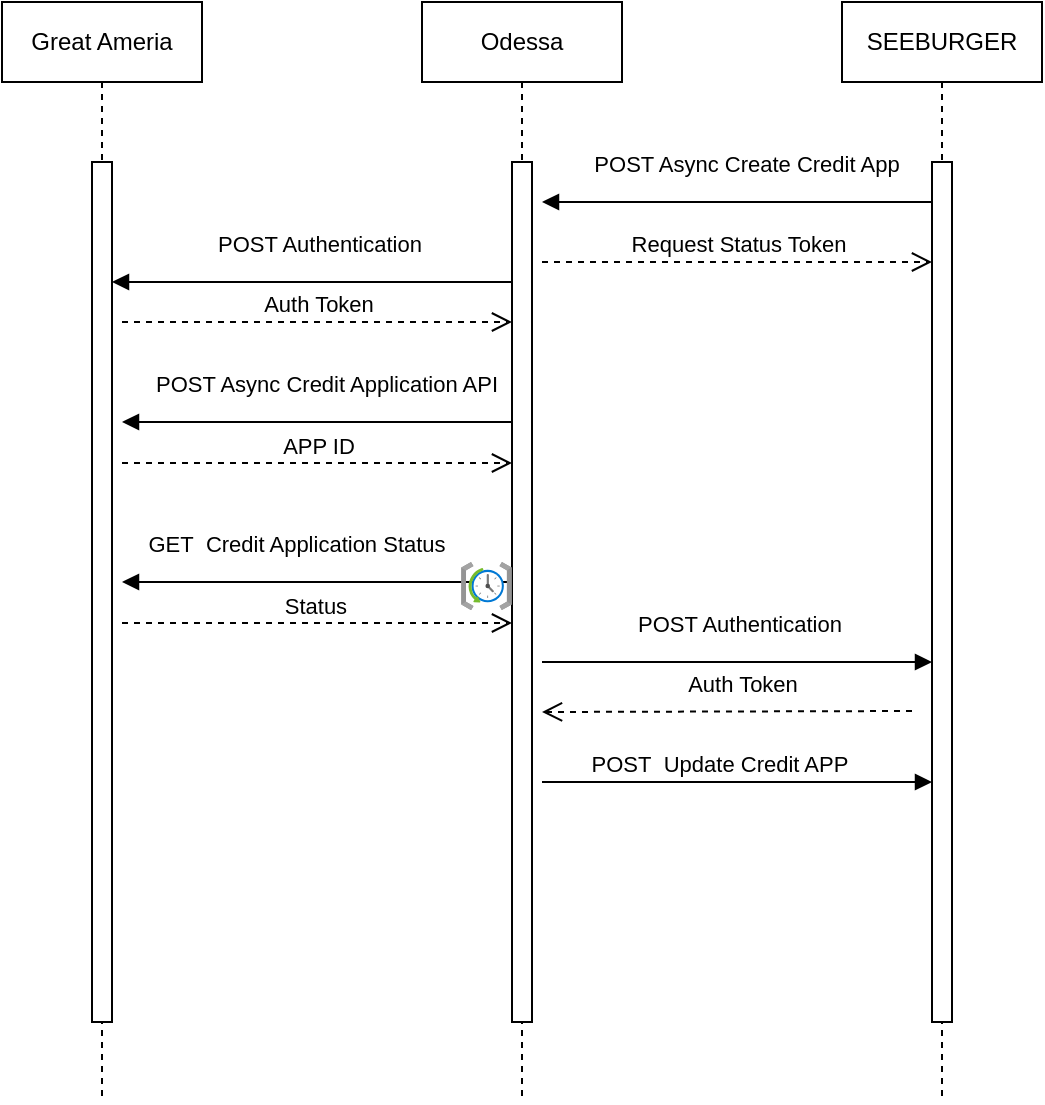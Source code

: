 <mxfile version="20.8.20" type="github">
  <diagram name="Page-1" id="2YBvvXClWsGukQMizWep">
    <mxGraphModel dx="1434" dy="788" grid="1" gridSize="10" guides="1" tooltips="1" connect="1" arrows="1" fold="1" page="1" pageScale="1" pageWidth="850" pageHeight="1100" math="0" shadow="0">
      <root>
        <mxCell id="0" />
        <mxCell id="1" parent="0" />
        <mxCell id="aM9ryv3xv72pqoxQDRHE-1" value="Great Ameria" style="shape=umlLifeline;perimeter=lifelinePerimeter;whiteSpace=wrap;html=1;container=0;dropTarget=0;collapsible=0;recursiveResize=0;outlineConnect=0;portConstraint=eastwest;newEdgeStyle={&quot;edgeStyle&quot;:&quot;elbowEdgeStyle&quot;,&quot;elbow&quot;:&quot;vertical&quot;,&quot;curved&quot;:0,&quot;rounded&quot;:0};" parent="1" vertex="1">
          <mxGeometry x="180" y="70" width="100" height="550" as="geometry" />
        </mxCell>
        <mxCell id="aM9ryv3xv72pqoxQDRHE-5" value="Odessa" style="shape=umlLifeline;perimeter=lifelinePerimeter;whiteSpace=wrap;html=1;container=0;dropTarget=0;collapsible=0;recursiveResize=0;outlineConnect=0;portConstraint=eastwest;newEdgeStyle={&quot;edgeStyle&quot;:&quot;elbowEdgeStyle&quot;,&quot;elbow&quot;:&quot;vertical&quot;,&quot;curved&quot;:0,&quot;rounded&quot;:0};" parent="1" vertex="1">
          <mxGeometry x="390" y="70" width="100" height="550" as="geometry" />
        </mxCell>
        <mxCell id="aM9ryv3xv72pqoxQDRHE-6" value="" style="html=1;points=[];perimeter=orthogonalPerimeter;outlineConnect=0;targetShapes=umlLifeline;portConstraint=eastwest;newEdgeStyle={&quot;edgeStyle&quot;:&quot;elbowEdgeStyle&quot;,&quot;elbow&quot;:&quot;vertical&quot;,&quot;curved&quot;:0,&quot;rounded&quot;:0};" parent="aM9ryv3xv72pqoxQDRHE-5" vertex="1">
          <mxGeometry x="45" y="80" width="10" height="430" as="geometry" />
        </mxCell>
        <mxCell id="aM9ryv3xv72pqoxQDRHE-2" value="" style="html=1;points=[];perimeter=orthogonalPerimeter;outlineConnect=0;targetShapes=umlLifeline;portConstraint=eastwest;newEdgeStyle={&quot;edgeStyle&quot;:&quot;elbowEdgeStyle&quot;,&quot;elbow&quot;:&quot;vertical&quot;,&quot;curved&quot;:0,&quot;rounded&quot;:0};" parent="aM9ryv3xv72pqoxQDRHE-5" vertex="1">
          <mxGeometry x="-165" y="80" width="10" height="430" as="geometry" />
        </mxCell>
        <mxCell id="JrmO6Uh9kv4hZH2bxhIH-1" value="SEEBURGER" style="shape=umlLifeline;perimeter=lifelinePerimeter;whiteSpace=wrap;html=1;container=0;dropTarget=0;collapsible=0;recursiveResize=0;outlineConnect=0;portConstraint=eastwest;newEdgeStyle={&quot;edgeStyle&quot;:&quot;elbowEdgeStyle&quot;,&quot;elbow&quot;:&quot;vertical&quot;,&quot;curved&quot;:0,&quot;rounded&quot;:0};" vertex="1" parent="1">
          <mxGeometry x="600" y="70" width="100" height="550" as="geometry" />
        </mxCell>
        <mxCell id="JrmO6Uh9kv4hZH2bxhIH-2" value="" style="html=1;points=[];perimeter=orthogonalPerimeter;outlineConnect=0;targetShapes=umlLifeline;portConstraint=eastwest;newEdgeStyle={&quot;edgeStyle&quot;:&quot;elbowEdgeStyle&quot;,&quot;elbow&quot;:&quot;vertical&quot;,&quot;curved&quot;:0,&quot;rounded&quot;:0};" vertex="1" parent="JrmO6Uh9kv4hZH2bxhIH-1">
          <mxGeometry x="45" y="80" width="10" height="430" as="geometry" />
        </mxCell>
        <mxCell id="JrmO6Uh9kv4hZH2bxhIH-4" value="POST Async Create Credit App" style="html=1;verticalAlign=bottom;endArrow=block;edgeStyle=elbowEdgeStyle;elbow=vertical;curved=0;rounded=0;" edge="1" parent="1" source="JrmO6Uh9kv4hZH2bxhIH-2">
          <mxGeometry x="-0.048" y="-10" relative="1" as="geometry">
            <mxPoint x="640" y="170" as="sourcePoint" />
            <Array as="points">
              <mxPoint x="510" y="170" />
            </Array>
            <mxPoint x="450" y="170" as="targetPoint" />
            <mxPoint as="offset" />
          </mxGeometry>
        </mxCell>
        <mxCell id="aM9ryv3xv72pqoxQDRHE-10" value="Request Status Token" style="html=1;verticalAlign=bottom;endArrow=open;dashed=1;endSize=8;edgeStyle=elbowEdgeStyle;elbow=vertical;curved=0;rounded=0;" parent="1" target="JrmO6Uh9kv4hZH2bxhIH-2" edge="1">
          <mxGeometry relative="1" as="geometry">
            <mxPoint x="640" y="200" as="targetPoint" />
            <Array as="points">
              <mxPoint x="555.5" y="200" />
              <mxPoint x="570.5" y="280" />
            </Array>
            <mxPoint x="450" y="200" as="sourcePoint" />
          </mxGeometry>
        </mxCell>
        <mxCell id="JrmO6Uh9kv4hZH2bxhIH-6" value="POST Authentication&amp;nbsp;" style="html=1;verticalAlign=bottom;endArrow=block;edgeStyle=elbowEdgeStyle;elbow=vertical;curved=0;rounded=0;" edge="1" parent="1" target="aM9ryv3xv72pqoxQDRHE-2">
          <mxGeometry x="-0.048" y="-10" relative="1" as="geometry">
            <mxPoint x="435" y="210" as="sourcePoint" />
            <Array as="points">
              <mxPoint x="300" y="210" />
            </Array>
            <mxPoint x="240" y="210" as="targetPoint" />
            <mxPoint as="offset" />
          </mxGeometry>
        </mxCell>
        <mxCell id="JrmO6Uh9kv4hZH2bxhIH-7" value="Auth Token" style="html=1;verticalAlign=bottom;endArrow=open;dashed=1;endSize=8;edgeStyle=elbowEdgeStyle;elbow=vertical;curved=0;rounded=0;" edge="1" parent="1">
          <mxGeometry x="-0.078" y="-5" relative="1" as="geometry">
            <mxPoint x="450" y="425" as="targetPoint" />
            <Array as="points">
              <mxPoint x="550" y="425" />
              <mxPoint x="545.5" y="424.5" />
            </Array>
            <mxPoint x="635" y="424.5" as="sourcePoint" />
            <mxPoint as="offset" />
          </mxGeometry>
        </mxCell>
        <mxCell id="JrmO6Uh9kv4hZH2bxhIH-8" value="POST Async Credit Application API" style="html=1;verticalAlign=bottom;endArrow=block;edgeStyle=elbowEdgeStyle;elbow=vertical;curved=0;rounded=0;" edge="1" parent="1">
          <mxGeometry x="-0.048" y="-10" relative="1" as="geometry">
            <mxPoint x="435" y="280" as="sourcePoint" />
            <Array as="points">
              <mxPoint x="300" y="280" />
            </Array>
            <mxPoint x="240" y="280" as="targetPoint" />
            <mxPoint as="offset" />
          </mxGeometry>
        </mxCell>
        <mxCell id="JrmO6Uh9kv4hZH2bxhIH-9" value="APP ID" style="html=1;verticalAlign=bottom;endArrow=open;dashed=1;endSize=8;edgeStyle=elbowEdgeStyle;elbow=vertical;curved=0;rounded=0;" edge="1" parent="1">
          <mxGeometry relative="1" as="geometry">
            <mxPoint x="435" y="300.5" as="targetPoint" />
            <Array as="points">
              <mxPoint x="345.5" y="300.5" />
              <mxPoint x="360.5" y="380.5" />
            </Array>
            <mxPoint x="240" y="300.5" as="sourcePoint" />
          </mxGeometry>
        </mxCell>
        <mxCell id="JrmO6Uh9kv4hZH2bxhIH-10" value="POST Authentication&amp;nbsp;" style="html=1;verticalAlign=bottom;endArrow=block;edgeStyle=elbowEdgeStyle;elbow=vertical;curved=0;rounded=0;" edge="1" parent="1">
          <mxGeometry x="0.026" y="10" relative="1" as="geometry">
            <mxPoint x="450" y="400" as="sourcePoint" />
            <Array as="points">
              <mxPoint x="510" y="400" />
            </Array>
            <mxPoint x="645" y="400" as="targetPoint" />
            <mxPoint as="offset" />
          </mxGeometry>
        </mxCell>
        <mxCell id="JrmO6Uh9kv4hZH2bxhIH-11" value="Auth Token" style="html=1;verticalAlign=bottom;endArrow=open;dashed=1;endSize=8;edgeStyle=elbowEdgeStyle;elbow=vertical;curved=0;rounded=0;" edge="1" parent="1">
          <mxGeometry relative="1" as="geometry">
            <mxPoint x="435" y="230" as="targetPoint" />
            <Array as="points">
              <mxPoint x="345.5" y="230" />
              <mxPoint x="360.5" y="310" />
            </Array>
            <mxPoint x="240" y="230" as="sourcePoint" />
          </mxGeometry>
        </mxCell>
        <mxCell id="JrmO6Uh9kv4hZH2bxhIH-15" value="POST&amp;nbsp; Update Credit APP&amp;nbsp;" style="html=1;verticalAlign=bottom;endArrow=block;edgeStyle=elbowEdgeStyle;elbow=vertical;curved=0;rounded=0;" edge="1" parent="1">
          <mxGeometry x="-0.077" relative="1" as="geometry">
            <mxPoint x="450" y="460" as="sourcePoint" />
            <Array as="points">
              <mxPoint x="510" y="460" />
            </Array>
            <mxPoint x="645" y="460" as="targetPoint" />
            <mxPoint as="offset" />
          </mxGeometry>
        </mxCell>
        <mxCell id="JrmO6Uh9kv4hZH2bxhIH-17" value="GET&amp;nbsp; Credit Application Status" style="html=1;verticalAlign=bottom;endArrow=block;edgeStyle=elbowEdgeStyle;elbow=vertical;curved=0;rounded=0;startArrow=none;" edge="1" parent="1" source="JrmO6Uh9kv4hZH2bxhIH-16">
          <mxGeometry x="-0.026" y="-10" relative="1" as="geometry">
            <mxPoint x="435" y="360" as="sourcePoint" />
            <Array as="points" />
            <mxPoint x="240" y="360" as="targetPoint" />
            <mxPoint as="offset" />
          </mxGeometry>
        </mxCell>
        <mxCell id="JrmO6Uh9kv4hZH2bxhIH-18" value="Status&amp;nbsp;" style="html=1;verticalAlign=bottom;endArrow=open;dashed=1;endSize=8;edgeStyle=elbowEdgeStyle;elbow=vertical;curved=0;rounded=0;" edge="1" parent="1">
          <mxGeometry relative="1" as="geometry">
            <mxPoint x="435" y="380.5" as="targetPoint" />
            <Array as="points">
              <mxPoint x="345.5" y="380.5" />
              <mxPoint x="360.5" y="460.5" />
            </Array>
            <mxPoint x="240" y="380.5" as="sourcePoint" />
          </mxGeometry>
        </mxCell>
        <mxCell id="JrmO6Uh9kv4hZH2bxhIH-19" value="" style="html=1;verticalAlign=bottom;endArrow=none;edgeStyle=elbowEdgeStyle;elbow=vertical;curved=0;rounded=0;" edge="1" parent="1" target="JrmO6Uh9kv4hZH2bxhIH-16">
          <mxGeometry x="-0.026" y="-10" relative="1" as="geometry">
            <mxPoint x="435" y="360" as="sourcePoint" />
            <Array as="points">
              <mxPoint x="300" y="360" />
            </Array>
            <mxPoint x="240" y="360" as="targetPoint" />
            <mxPoint as="offset" />
          </mxGeometry>
        </mxCell>
        <mxCell id="JrmO6Uh9kv4hZH2bxhIH-16" value="" style="aspect=fixed;html=1;points=[];align=center;image;fontSize=12;image=img/lib/azure2/management_governance/Scheduler_Job_Collections.svg;" vertex="1" parent="1">
          <mxGeometry x="409.5" y="350" width="25.5" height="24" as="geometry" />
        </mxCell>
      </root>
    </mxGraphModel>
  </diagram>
</mxfile>
